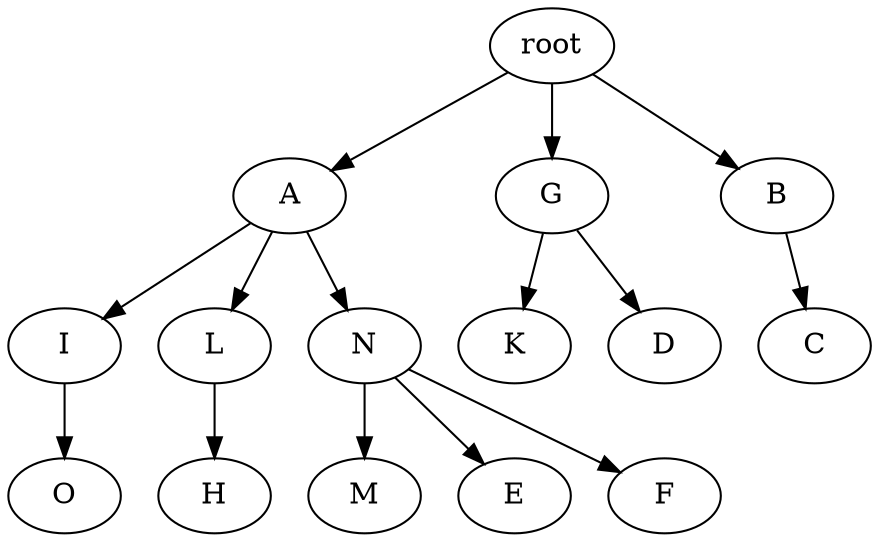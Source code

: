 strict digraph G {
	graph [name=G];
	0	[label=root];
	2	[label=A];
	0 -> 2;
	3	[label=G];
	0 -> 3;
	9	[label=B];
	0 -> 9;
	1	[label=M];
	5	[label=I];
	2 -> 5;
	7	[label=L];
	2 -> 7;
	8	[label=N];
	2 -> 8;
	13	[label=K];
	3 -> 13;
	14	[label=D];
	3 -> 14;
	4	[label=H];
	10	[label=O];
	5 -> 10;
	6	[label=E];
	7 -> 4;
	8 -> 1;
	8 -> 6;
	11	[label=F];
	8 -> 11;
	12	[label=C];
	9 -> 12;
}
